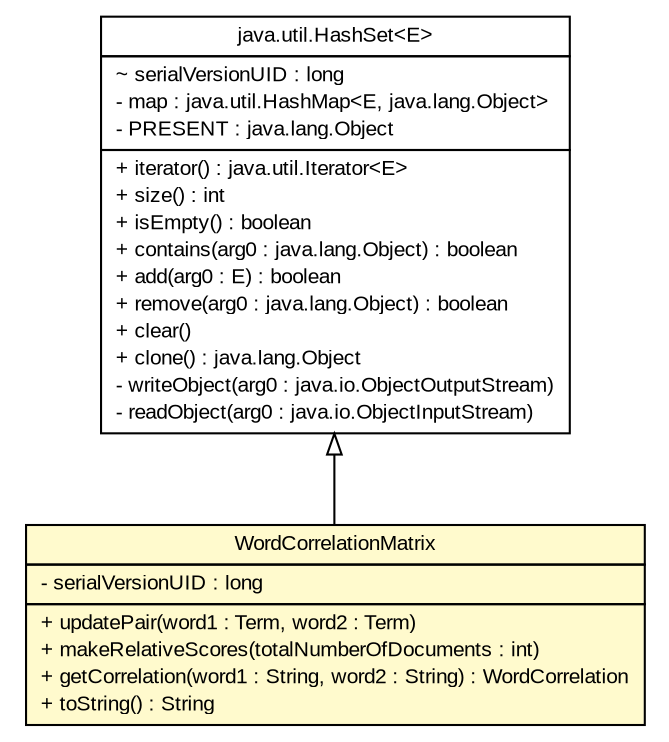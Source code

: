#!/usr/local/bin/dot
#
# Class diagram 
# Generated by UMLGraph version 5.2 (http://www.umlgraph.org/)
#

digraph G {
	edge [fontname="arial",fontsize=10,labelfontname="arial",labelfontsize=10];
	node [fontname="arial",fontsize=10,shape=plaintext];
	nodesep=0.25;
	ranksep=0.5;
	// tud.iir.classification.WordCorrelationMatrix
	c7652 [label=<<table title="tud.iir.classification.WordCorrelationMatrix" border="0" cellborder="1" cellspacing="0" cellpadding="2" port="p" bgcolor="lemonChiffon" href="./WordCorrelationMatrix.html">
		<tr><td><table border="0" cellspacing="0" cellpadding="1">
<tr><td align="center" balign="center"> WordCorrelationMatrix </td></tr>
		</table></td></tr>
		<tr><td><table border="0" cellspacing="0" cellpadding="1">
<tr><td align="left" balign="left"> - serialVersionUID : long </td></tr>
		</table></td></tr>
		<tr><td><table border="0" cellspacing="0" cellpadding="1">
<tr><td align="left" balign="left"> + updatePair(word1 : Term, word2 : Term) </td></tr>
<tr><td align="left" balign="left"> + makeRelativeScores(totalNumberOfDocuments : int) </td></tr>
<tr><td align="left" balign="left"> + getCorrelation(word1 : String, word2 : String) : WordCorrelation </td></tr>
<tr><td align="left" balign="left"> + toString() : String </td></tr>
		</table></td></tr>
		</table>>, fontname="arial", fontcolor="black", fontsize=10.0];
	//tud.iir.classification.WordCorrelationMatrix extends java.util.HashSet<tud.iir.classification.WordCorrelation>
	c8118:p -> c7652:p [dir=back,arrowtail=empty];
	// java.util.HashSet<E>
	c8118 [label=<<table title="java.util.HashSet" border="0" cellborder="1" cellspacing="0" cellpadding="2" port="p" href="http://java.sun.com/j2se/1.4.2/docs/api/java/util/HashSet.html">
		<tr><td><table border="0" cellspacing="0" cellpadding="1">
<tr><td align="center" balign="center"> java.util.HashSet&lt;E&gt; </td></tr>
		</table></td></tr>
		<tr><td><table border="0" cellspacing="0" cellpadding="1">
<tr><td align="left" balign="left"> ~ serialVersionUID : long </td></tr>
<tr><td align="left" balign="left"> - map : java.util.HashMap&lt;E, java.lang.Object&gt; </td></tr>
<tr><td align="left" balign="left"> - PRESENT : java.lang.Object </td></tr>
		</table></td></tr>
		<tr><td><table border="0" cellspacing="0" cellpadding="1">
<tr><td align="left" balign="left"> + iterator() : java.util.Iterator&lt;E&gt; </td></tr>
<tr><td align="left" balign="left"> + size() : int </td></tr>
<tr><td align="left" balign="left"> + isEmpty() : boolean </td></tr>
<tr><td align="left" balign="left"> + contains(arg0 : java.lang.Object) : boolean </td></tr>
<tr><td align="left" balign="left"> + add(arg0 : E) : boolean </td></tr>
<tr><td align="left" balign="left"> + remove(arg0 : java.lang.Object) : boolean </td></tr>
<tr><td align="left" balign="left"> + clear() </td></tr>
<tr><td align="left" balign="left"> + clone() : java.lang.Object </td></tr>
<tr><td align="left" balign="left"> - writeObject(arg0 : java.io.ObjectOutputStream) </td></tr>
<tr><td align="left" balign="left"> - readObject(arg0 : java.io.ObjectInputStream) </td></tr>
		</table></td></tr>
		</table>>, fontname="arial", fontcolor="black", fontsize=10.0];
}

